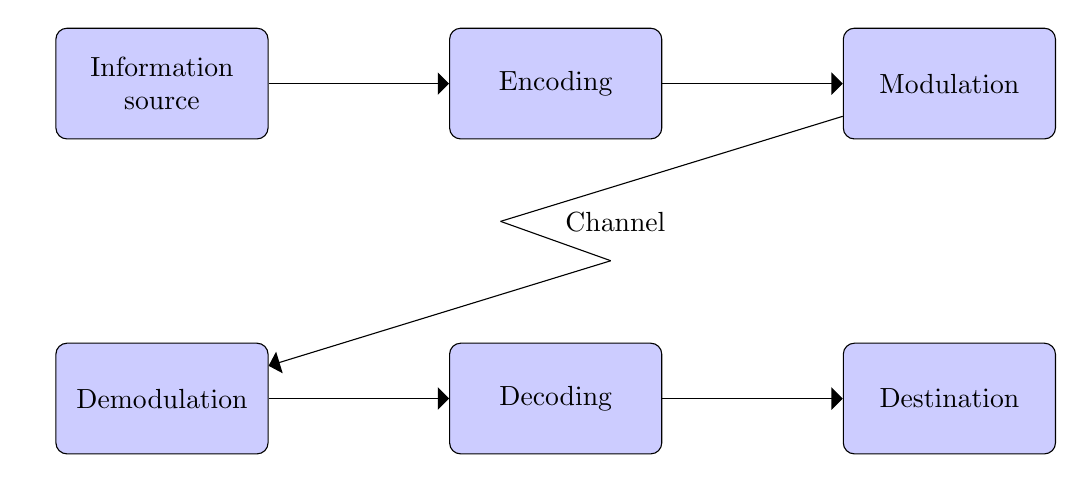 \usetikzlibrary{shapes,arrows}
\tikzstyle{block} = [
	rectangle,
	draw,
	fill=blue!20, 
    text width=7em, 
    text centered,
    rounded corners,
    minimum height=4em
]
\tikzstyle{every edge} = [
	draw,
	>=triangle 90
]

\begin{tikzpicture}[node distance = 5cm, auto]
	% Nodes
	\node [block] (source) {Information source};
	\node [block, right of=source] (encoding) {Encoding};
	\node [block, right of=encoding] (modulation) {Modulation};
	\coordinate [below of=encoding, node distance = 1.75cm, xshift=-0.7cm] (channel1);	
	\node [block, below of=encoding, node distance = 4cm] (decoding) {Decoding};
	\coordinate [above of=decoding, node distance = 1.75cm, xshift=0.7cm] (channel2);
	\node [block, left of=decoding] (demodulation) {Demodulation};
	\node [block, right of=decoding] (destination) {Destination};
	% Edges
	\path (source) edge [->] node {} (encoding);
	\path (encoding) edge [->] node {} (modulation);
	\path (modulation) edge [-] node {} (channel1);
	\path (channel1) edge [-] node {Channel} (channel2);
	\path (channel2) edge [->] node {} (demodulation);
	\path (demodulation) edge [->] node {} (decoding);
	\path (decoding) edge [->] node {} (destination);
\end{tikzpicture}